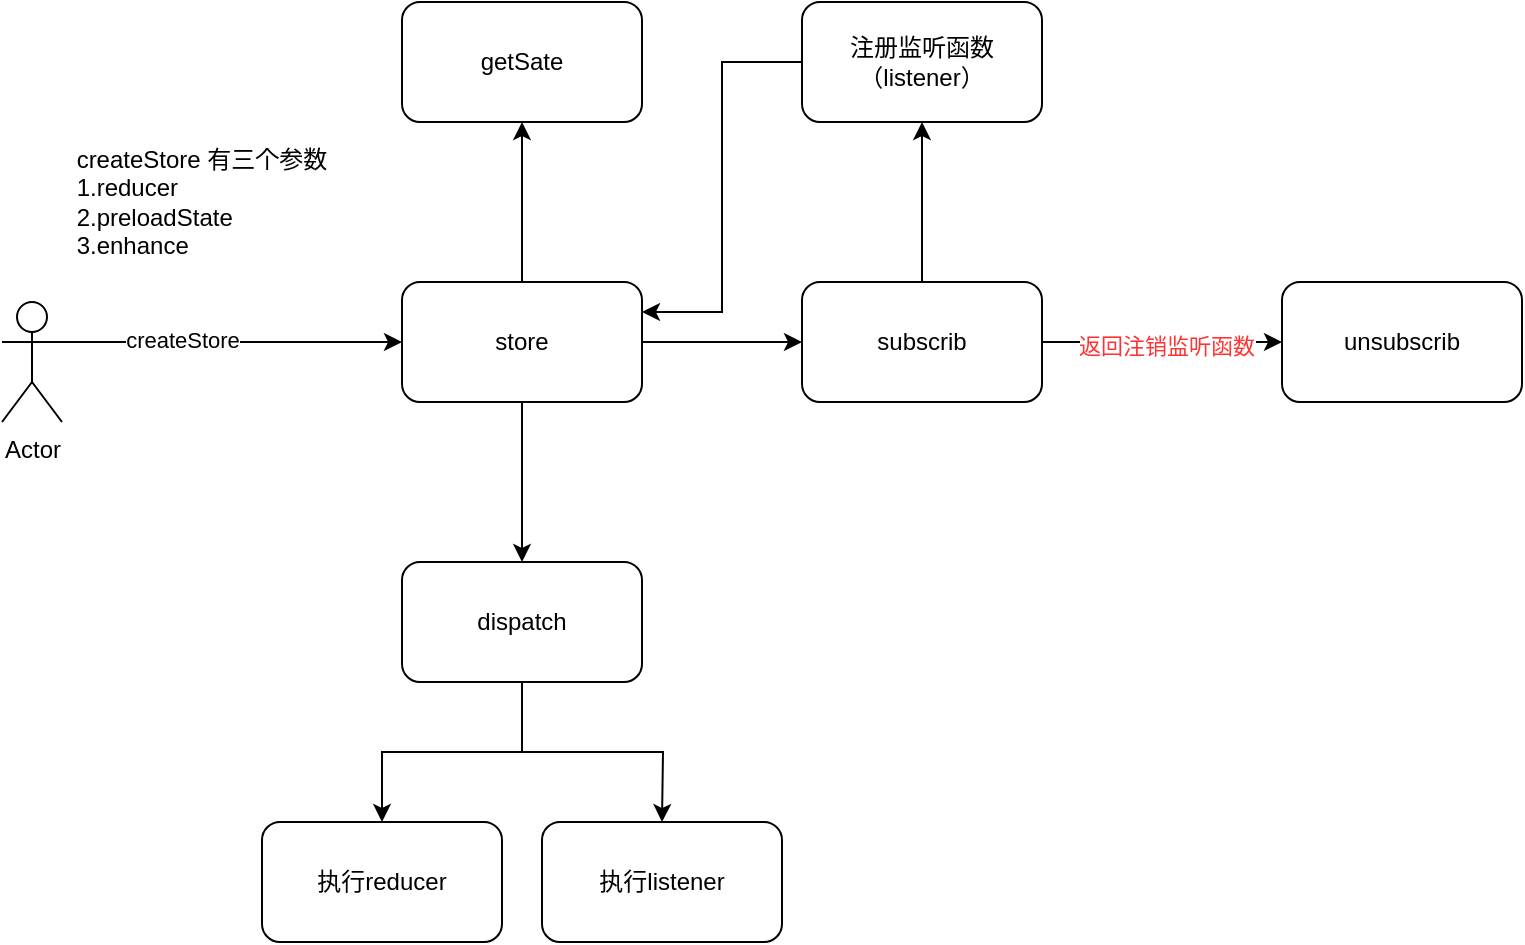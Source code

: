 <mxfile version="13.7.9" type="device"><diagram id="prtHgNgQTEPvFCAcTncT" name="Page-1"><mxGraphModel dx="1933" dy="848" grid="1" gridSize="10" guides="1" tooltips="1" connect="1" arrows="1" fold="1" page="1" pageScale="1" pageWidth="827" pageHeight="1169" math="0" shadow="0"><root><mxCell id="0"/><mxCell id="1" parent="0"/><mxCell id="CoDwXq0QJsmK1osFM3E2-4" value="" style="edgeStyle=orthogonalEdgeStyle;rounded=0;orthogonalLoop=1;jettySize=auto;html=1;" edge="1" parent="1" source="CoDwXq0QJsmK1osFM3E2-2" target="CoDwXq0QJsmK1osFM3E2-3"><mxGeometry relative="1" as="geometry"/></mxCell><mxCell id="CoDwXq0QJsmK1osFM3E2-8" value="" style="edgeStyle=orthogonalEdgeStyle;rounded=0;orthogonalLoop=1;jettySize=auto;html=1;" edge="1" parent="1" source="CoDwXq0QJsmK1osFM3E2-2" target="CoDwXq0QJsmK1osFM3E2-7"><mxGeometry relative="1" as="geometry"/></mxCell><mxCell id="CoDwXq0QJsmK1osFM3E2-10" value="" style="edgeStyle=orthogonalEdgeStyle;rounded=0;orthogonalLoop=1;jettySize=auto;html=1;" edge="1" parent="1" source="CoDwXq0QJsmK1osFM3E2-2" target="CoDwXq0QJsmK1osFM3E2-9"><mxGeometry relative="1" as="geometry"/></mxCell><mxCell id="CoDwXq0QJsmK1osFM3E2-2" value="store" style="rounded=1;whiteSpace=wrap;html=1;" vertex="1" parent="1"><mxGeometry x="140" y="260" width="120" height="60" as="geometry"/></mxCell><mxCell id="CoDwXq0QJsmK1osFM3E2-6" value="" style="edgeStyle=orthogonalEdgeStyle;rounded=0;orthogonalLoop=1;jettySize=auto;html=1;" edge="1" parent="1" source="CoDwXq0QJsmK1osFM3E2-3" target="CoDwXq0QJsmK1osFM3E2-5"><mxGeometry relative="1" as="geometry"/></mxCell><mxCell id="CoDwXq0QJsmK1osFM3E2-25" value="返回注销监听函数" style="edgeLabel;html=1;align=center;verticalAlign=middle;resizable=0;points=[];fontColor=#FF3333;" vertex="1" connectable="0" parent="CoDwXq0QJsmK1osFM3E2-6"><mxGeometry x="0.025" y="-2" relative="1" as="geometry"><mxPoint as="offset"/></mxGeometry></mxCell><mxCell id="CoDwXq0QJsmK1osFM3E2-23" value="" style="edgeStyle=orthogonalEdgeStyle;rounded=0;orthogonalLoop=1;jettySize=auto;html=1;" edge="1" parent="1" source="CoDwXq0QJsmK1osFM3E2-3" target="CoDwXq0QJsmK1osFM3E2-22"><mxGeometry relative="1" as="geometry"/></mxCell><mxCell id="CoDwXq0QJsmK1osFM3E2-3" value="subscrib" style="whiteSpace=wrap;html=1;rounded=1;" vertex="1" parent="1"><mxGeometry x="340" y="260" width="120" height="60" as="geometry"/></mxCell><mxCell id="CoDwXq0QJsmK1osFM3E2-5" value="unsubscrib" style="whiteSpace=wrap;html=1;rounded=1;" vertex="1" parent="1"><mxGeometry x="580" y="260" width="120" height="60" as="geometry"/></mxCell><mxCell id="CoDwXq0QJsmK1osFM3E2-19" value="" style="edgeStyle=orthogonalEdgeStyle;rounded=0;orthogonalLoop=1;jettySize=auto;html=1;" edge="1" parent="1" source="CoDwXq0QJsmK1osFM3E2-7" target="CoDwXq0QJsmK1osFM3E2-18"><mxGeometry relative="1" as="geometry"/></mxCell><mxCell id="CoDwXq0QJsmK1osFM3E2-20" style="edgeStyle=orthogonalEdgeStyle;rounded=0;orthogonalLoop=1;jettySize=auto;html=1;exitX=0.5;exitY=1;exitDx=0;exitDy=0;" edge="1" parent="1" source="CoDwXq0QJsmK1osFM3E2-7"><mxGeometry relative="1" as="geometry"><mxPoint x="270" y="530" as="targetPoint"/></mxGeometry></mxCell><mxCell id="CoDwXq0QJsmK1osFM3E2-7" value="dispatch" style="whiteSpace=wrap;html=1;rounded=1;" vertex="1" parent="1"><mxGeometry x="140" y="400" width="120" height="60" as="geometry"/></mxCell><mxCell id="CoDwXq0QJsmK1osFM3E2-9" value="getSate" style="whiteSpace=wrap;html=1;rounded=1;" vertex="1" parent="1"><mxGeometry x="140" y="120" width="120" height="60" as="geometry"/></mxCell><mxCell id="CoDwXq0QJsmK1osFM3E2-15" style="edgeStyle=orthogonalEdgeStyle;rounded=0;orthogonalLoop=1;jettySize=auto;html=1;exitX=1;exitY=0.333;exitDx=0;exitDy=0;exitPerimeter=0;entryX=0;entryY=0.5;entryDx=0;entryDy=0;" edge="1" parent="1" source="CoDwXq0QJsmK1osFM3E2-14" target="CoDwXq0QJsmK1osFM3E2-2"><mxGeometry relative="1" as="geometry"/></mxCell><mxCell id="CoDwXq0QJsmK1osFM3E2-17" value="createStore" style="edgeLabel;html=1;align=center;verticalAlign=middle;resizable=0;points=[];" vertex="1" connectable="0" parent="CoDwXq0QJsmK1osFM3E2-15"><mxGeometry x="-0.294" y="1" relative="1" as="geometry"><mxPoint as="offset"/></mxGeometry></mxCell><mxCell id="CoDwXq0QJsmK1osFM3E2-14" value="Actor" style="shape=umlActor;verticalLabelPosition=bottom;verticalAlign=top;html=1;outlineConnect=0;" vertex="1" parent="1"><mxGeometry x="-60" y="270" width="30" height="60" as="geometry"/></mxCell><mxCell id="CoDwXq0QJsmK1osFM3E2-18" value="执行reducer" style="whiteSpace=wrap;html=1;rounded=1;" vertex="1" parent="1"><mxGeometry x="70" y="530" width="120" height="60" as="geometry"/></mxCell><mxCell id="CoDwXq0QJsmK1osFM3E2-21" value="执行listener" style="rounded=1;whiteSpace=wrap;html=1;" vertex="1" parent="1"><mxGeometry x="210" y="530" width="120" height="60" as="geometry"/></mxCell><mxCell id="CoDwXq0QJsmK1osFM3E2-24" style="edgeStyle=orthogonalEdgeStyle;rounded=0;orthogonalLoop=1;jettySize=auto;html=1;exitX=0;exitY=0.5;exitDx=0;exitDy=0;entryX=1;entryY=0.25;entryDx=0;entryDy=0;" edge="1" parent="1" source="CoDwXq0QJsmK1osFM3E2-22" target="CoDwXq0QJsmK1osFM3E2-2"><mxGeometry relative="1" as="geometry"/></mxCell><mxCell id="CoDwXq0QJsmK1osFM3E2-22" value="注册监听函数（listener）" style="whiteSpace=wrap;html=1;rounded=1;" vertex="1" parent="1"><mxGeometry x="340" y="120" width="120" height="60" as="geometry"/></mxCell><mxCell id="CoDwXq0QJsmK1osFM3E2-26" value="&lt;div style=&quot;text-align: left&quot;&gt;&lt;span style=&quot;color: rgb(0 , 0 , 0)&quot;&gt;createStore 有三个参数&lt;/span&gt;&lt;/div&gt;&lt;font color=&quot;#000000&quot;&gt;&lt;div style=&quot;text-align: left&quot;&gt;&lt;span&gt;1.reducer&lt;/span&gt;&lt;/div&gt;&lt;div style=&quot;text-align: left&quot;&gt;&lt;span&gt;2.preloadState&lt;/span&gt;&lt;/div&gt;&lt;div style=&quot;text-align: left&quot;&gt;&lt;span&gt;3.enhance&lt;/span&gt;&lt;/div&gt;&lt;/font&gt;" style="text;html=1;strokeColor=none;fillColor=none;align=center;verticalAlign=middle;whiteSpace=wrap;rounded=0;fontColor=#FF3333;" vertex="1" parent="1"><mxGeometry x="-30" y="210" width="140" height="20" as="geometry"/></mxCell></root></mxGraphModel></diagram></mxfile>